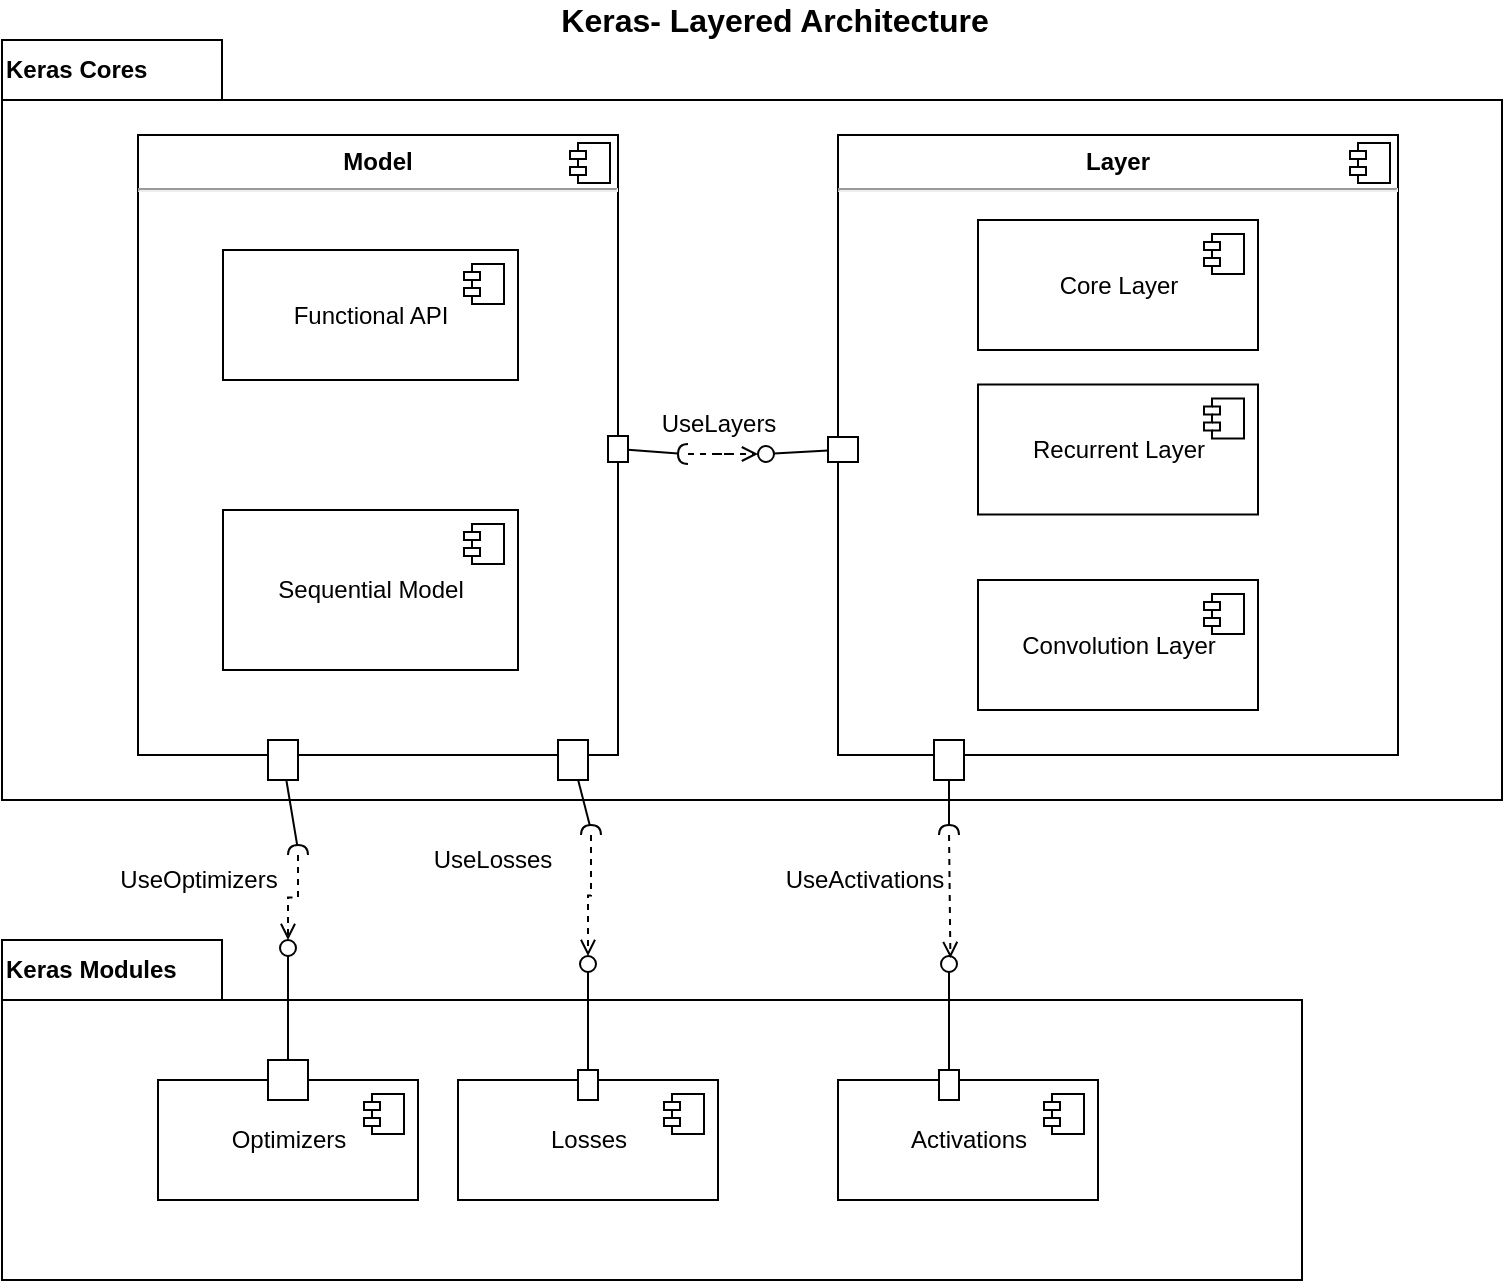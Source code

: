 <mxfile version="15.8.2" type="device"><diagram id="4KAAeBbDJw7cSpLO_Y5t" name="Page-1"><mxGraphModel dx="868" dy="450" grid="1" gridSize="10" guides="1" tooltips="1" connect="1" arrows="1" fold="1" page="1" pageScale="1" pageWidth="850" pageHeight="1100" math="0" shadow="0"><root><mxCell id="0"/><mxCell id="1" parent="0"/><mxCell id="92oY9o18-2S9cG6u_Iwh-113" value="Keras Modules" style="shape=folder;fontStyle=1;tabWidth=110;tabHeight=30;tabPosition=left;html=1;boundedLbl=1;labelInHeader=1;container=1;collapsible=0;recursiveResize=0;fillColor=default;align=left;" parent="1" vertex="1"><mxGeometry x="50" y="530" width="650" height="170" as="geometry"/></mxCell><mxCell id="92oY9o18-2S9cG6u_Iwh-111" value="Keras Cores" style="shape=folder;fontStyle=1;tabWidth=110;tabHeight=30;tabPosition=left;html=1;boundedLbl=1;labelInHeader=1;container=1;collapsible=0;recursiveResize=0;fillColor=default;align=left;" parent="1" vertex="1"><mxGeometry x="50" y="80" width="750" height="380" as="geometry"/></mxCell><mxCell id="92oY9o18-2S9cG6u_Iwh-31" value="&lt;p style=&quot;margin: 0px ; margin-top: 6px ; text-align: center&quot;&gt;&lt;b&gt;Layer&lt;/b&gt;&lt;/p&gt;&lt;hr&gt;&lt;p style=&quot;margin: 0px ; margin-left: 8px&quot;&gt;&lt;br&gt;&lt;br&gt;&lt;/p&gt;" style="align=left;overflow=fill;html=1;dropTarget=0;fillColor=default;" parent="1" vertex="1"><mxGeometry x="468" y="127.5" width="280" height="310" as="geometry"/></mxCell><mxCell id="92oY9o18-2S9cG6u_Iwh-32" value="" style="shape=component;jettyWidth=8;jettyHeight=4;align=left;" parent="92oY9o18-2S9cG6u_Iwh-31" vertex="1"><mxGeometry x="1" width="20" height="20" relative="1" as="geometry"><mxPoint x="-24" y="4" as="offset"/></mxGeometry></mxCell><mxCell id="92oY9o18-2S9cG6u_Iwh-29" value="&lt;p style=&quot;margin: 0px ; margin-top: 6px ; text-align: center&quot;&gt;&lt;b&gt;Model&lt;/b&gt;&lt;/p&gt;&lt;hr&gt;&lt;p style=&quot;margin: 0px ; margin-left: 8px&quot;&gt;&lt;br&gt;&lt;br&gt;&lt;/p&gt;" style="align=left;overflow=fill;html=1;dropTarget=0;fillColor=default;" parent="1" vertex="1"><mxGeometry x="118" y="127.5" width="240" height="310" as="geometry"/></mxCell><mxCell id="92oY9o18-2S9cG6u_Iwh-30" value="" style="shape=component;jettyWidth=8;jettyHeight=4;align=left;" parent="92oY9o18-2S9cG6u_Iwh-29" vertex="1"><mxGeometry x="1" width="20" height="20" relative="1" as="geometry"><mxPoint x="-24" y="4" as="offset"/></mxGeometry></mxCell><mxCell id="92oY9o18-2S9cG6u_Iwh-6" value="Sequential Model" style="html=1;dropTarget=0;" parent="1" vertex="1"><mxGeometry x="160.5" y="315" width="147.5" height="80" as="geometry"/></mxCell><mxCell id="92oY9o18-2S9cG6u_Iwh-7" value="" style="shape=module;jettyWidth=8;jettyHeight=4;" parent="92oY9o18-2S9cG6u_Iwh-6" vertex="1"><mxGeometry x="1" width="20" height="20" relative="1" as="geometry"><mxPoint x="-27" y="7" as="offset"/></mxGeometry></mxCell><mxCell id="92oY9o18-2S9cG6u_Iwh-9" value="Activations" style="html=1;dropTarget=0;" parent="1" vertex="1"><mxGeometry x="468" y="600" width="130" height="60" as="geometry"/></mxCell><mxCell id="92oY9o18-2S9cG6u_Iwh-10" value="" style="shape=module;jettyWidth=8;jettyHeight=4;" parent="92oY9o18-2S9cG6u_Iwh-9" vertex="1"><mxGeometry x="1" width="20" height="20" relative="1" as="geometry"><mxPoint x="-27" y="7" as="offset"/></mxGeometry></mxCell><mxCell id="92oY9o18-2S9cG6u_Iwh-11" value="Losses" style="html=1;dropTarget=0;" parent="1" vertex="1"><mxGeometry x="278" y="600" width="130" height="60" as="geometry"/></mxCell><mxCell id="92oY9o18-2S9cG6u_Iwh-12" value="" style="shape=module;jettyWidth=8;jettyHeight=4;" parent="92oY9o18-2S9cG6u_Iwh-11" vertex="1"><mxGeometry x="1" width="20" height="20" relative="1" as="geometry"><mxPoint x="-27" y="7" as="offset"/></mxGeometry></mxCell><mxCell id="92oY9o18-2S9cG6u_Iwh-13" value="Optimizers" style="html=1;dropTarget=0;" parent="1" vertex="1"><mxGeometry x="128" y="600" width="130" height="60" as="geometry"/></mxCell><mxCell id="92oY9o18-2S9cG6u_Iwh-14" value="" style="shape=module;jettyWidth=8;jettyHeight=4;" parent="92oY9o18-2S9cG6u_Iwh-13" vertex="1"><mxGeometry x="1" width="20" height="20" relative="1" as="geometry"><mxPoint x="-27" y="7" as="offset"/></mxGeometry></mxCell><mxCell id="92oY9o18-2S9cG6u_Iwh-15" value="Functional API" style="html=1;dropTarget=0;" parent="1" vertex="1"><mxGeometry x="160.5" y="185" width="147.5" height="65" as="geometry"/></mxCell><mxCell id="92oY9o18-2S9cG6u_Iwh-16" value="" style="shape=module;jettyWidth=8;jettyHeight=4;" parent="92oY9o18-2S9cG6u_Iwh-15" vertex="1"><mxGeometry x="1" width="20" height="20" relative="1" as="geometry"><mxPoint x="-27" y="7" as="offset"/></mxGeometry></mxCell><mxCell id="92oY9o18-2S9cG6u_Iwh-23" value="Core Layer" style="html=1;dropTarget=0;" parent="1" vertex="1"><mxGeometry x="538" y="170" width="140" height="65" as="geometry"/></mxCell><mxCell id="92oY9o18-2S9cG6u_Iwh-24" value="" style="shape=module;jettyWidth=8;jettyHeight=4;" parent="92oY9o18-2S9cG6u_Iwh-23" vertex="1"><mxGeometry x="1" width="20" height="20" relative="1" as="geometry"><mxPoint x="-27" y="7" as="offset"/></mxGeometry></mxCell><mxCell id="92oY9o18-2S9cG6u_Iwh-25" value="Recurrent Layer" style="html=1;dropTarget=0;" parent="1" vertex="1"><mxGeometry x="538" y="252.25" width="140" height="65" as="geometry"/></mxCell><mxCell id="92oY9o18-2S9cG6u_Iwh-26" value="" style="shape=module;jettyWidth=8;jettyHeight=4;" parent="92oY9o18-2S9cG6u_Iwh-25" vertex="1"><mxGeometry x="1" width="20" height="20" relative="1" as="geometry"><mxPoint x="-27" y="7" as="offset"/></mxGeometry></mxCell><mxCell id="92oY9o18-2S9cG6u_Iwh-27" value="Convolution Layer" style="html=1;dropTarget=0;" parent="1" vertex="1"><mxGeometry x="538" y="350" width="140" height="65" as="geometry"/></mxCell><mxCell id="92oY9o18-2S9cG6u_Iwh-28" value="" style="shape=module;jettyWidth=8;jettyHeight=4;" parent="92oY9o18-2S9cG6u_Iwh-27" vertex="1"><mxGeometry x="1" width="20" height="20" relative="1" as="geometry"><mxPoint x="-27" y="7" as="offset"/></mxGeometry></mxCell><mxCell id="92oY9o18-2S9cG6u_Iwh-43" value="" style="html=1;rounded=0;fillColor=default;align=left;" parent="1" vertex="1"><mxGeometry x="463" y="278.5" width="15" height="12.5" as="geometry"/></mxCell><mxCell id="92oY9o18-2S9cG6u_Iwh-44" value="" style="endArrow=none;html=1;rounded=0;align=center;verticalAlign=top;endFill=0;labelBackgroundColor=none;endSize=2;" parent="1" source="92oY9o18-2S9cG6u_Iwh-43" target="92oY9o18-2S9cG6u_Iwh-45" edge="1"><mxGeometry relative="1" as="geometry"/></mxCell><mxCell id="92oY9o18-2S9cG6u_Iwh-45" value="" style="ellipse;html=1;fontSize=11;align=center;fillColor=none;points=[];aspect=fixed;resizable=0;verticalAlign=bottom;labelPosition=center;verticalLabelPosition=top;flipH=1;" parent="1" vertex="1"><mxGeometry x="428" y="283" width="8" height="8" as="geometry"/></mxCell><mxCell id="92oY9o18-2S9cG6u_Iwh-46" value="" style="html=1;rounded=0;fillColor=default;align=left;" parent="1" vertex="1"><mxGeometry x="353" y="278" width="10" height="13" as="geometry"/></mxCell><mxCell id="92oY9o18-2S9cG6u_Iwh-47" value="" style="endArrow=none;html=1;rounded=0;align=center;verticalAlign=top;endFill=0;labelBackgroundColor=none;endSize=2;" parent="1" source="92oY9o18-2S9cG6u_Iwh-46" target="92oY9o18-2S9cG6u_Iwh-48" edge="1"><mxGeometry relative="1" as="geometry"/></mxCell><mxCell id="92oY9o18-2S9cG6u_Iwh-50" style="edgeStyle=orthogonalEdgeStyle;rounded=0;orthogonalLoop=1;jettySize=auto;html=1;dashed=1;endArrow=open;endFill=0;" parent="1" source="92oY9o18-2S9cG6u_Iwh-48" target="92oY9o18-2S9cG6u_Iwh-45" edge="1"><mxGeometry relative="1" as="geometry"/></mxCell><mxCell id="92oY9o18-2S9cG6u_Iwh-48" value="" style="shape=requiredInterface;html=1;fontSize=11;align=center;fillColor=none;points=[];aspect=fixed;resizable=0;verticalAlign=bottom;labelPosition=center;verticalLabelPosition=top;flipH=1;" parent="1" vertex="1"><mxGeometry x="388" y="282" width="5" height="10" as="geometry"/></mxCell><mxCell id="92oY9o18-2S9cG6u_Iwh-51" value="UseLayers" style="text;html=1;align=center;verticalAlign=middle;resizable=0;points=[];autosize=1;strokeColor=none;fillColor=none;" parent="1" vertex="1"><mxGeometry x="373" y="262" width="70" height="20" as="geometry"/></mxCell><mxCell id="92oY9o18-2S9cG6u_Iwh-66" value="" style="html=1;rounded=0;fillColor=default;align=left;" parent="1" vertex="1"><mxGeometry x="183" y="590" width="20" height="20" as="geometry"/></mxCell><mxCell id="92oY9o18-2S9cG6u_Iwh-67" value="" style="endArrow=none;html=1;rounded=0;align=center;verticalAlign=top;endFill=0;labelBackgroundColor=none;endSize=2;" parent="1" source="92oY9o18-2S9cG6u_Iwh-66" target="92oY9o18-2S9cG6u_Iwh-68" edge="1"><mxGeometry relative="1" as="geometry"/></mxCell><mxCell id="92oY9o18-2S9cG6u_Iwh-68" value="" style="ellipse;html=1;fontSize=11;align=center;fillColor=none;points=[];aspect=fixed;resizable=0;verticalAlign=bottom;labelPosition=center;verticalLabelPosition=top;flipH=1;" parent="1" vertex="1"><mxGeometry x="189" y="530" width="8" height="8" as="geometry"/></mxCell><mxCell id="92oY9o18-2S9cG6u_Iwh-71" value="" style="html=1;rounded=0;fillColor=default;align=left;" parent="1" vertex="1"><mxGeometry x="183" y="430" width="15" height="20" as="geometry"/></mxCell><mxCell id="92oY9o18-2S9cG6u_Iwh-72" value="" style="endArrow=none;html=1;rounded=0;align=center;verticalAlign=top;endFill=0;labelBackgroundColor=none;endSize=2;" parent="1" source="92oY9o18-2S9cG6u_Iwh-71" target="92oY9o18-2S9cG6u_Iwh-73" edge="1"><mxGeometry relative="1" as="geometry"/></mxCell><mxCell id="92oY9o18-2S9cG6u_Iwh-75" style="edgeStyle=orthogonalEdgeStyle;rounded=0;orthogonalLoop=1;jettySize=auto;html=1;endArrow=open;endFill=0;dashed=1;" parent="1" source="92oY9o18-2S9cG6u_Iwh-73" target="92oY9o18-2S9cG6u_Iwh-68" edge="1"><mxGeometry relative="1" as="geometry"/></mxCell><mxCell id="92oY9o18-2S9cG6u_Iwh-73" value="" style="shape=requiredInterface;html=1;fontSize=11;align=center;fillColor=none;points=[];aspect=fixed;resizable=0;verticalAlign=bottom;labelPosition=center;verticalLabelPosition=top;flipH=1;rotation=90;" parent="1" vertex="1"><mxGeometry x="195.5" y="480" width="5" height="10" as="geometry"/></mxCell><mxCell id="92oY9o18-2S9cG6u_Iwh-76" value="UseOptimizers&lt;span style=&quot;color: rgba(0 , 0 , 0 , 0) ; font-family: monospace ; font-size: 0px&quot;&gt;%3CmxGraphModel%3E%3Croot%3E%3CmxCell%20id%3D%220%22%2F%3E%3CmxCell%20id%3D%221%22%20parent%3D%220%22%2F%3E%3CmxCell%20id%3D%222%22%20value%3D%22UseLayers%22%20style%3D%22text%3Bhtml%3D1%3Balign%3Dcenter%3BverticalAlign%3Dmiddle%3Bresizable%3D0%3Bpoints%3D%5B%5D%3Bautosize%3D1%3BstrokeColor%3Dnone%3BfillColor%3Dnone%3B%22%20vertex%3D%221%22%20parent%3D%221%22%3E%3CmxGeometry%20x%3D%22465%22%20y%3D%22262%22%20width%3D%2270%22%20height%3D%2220%22%20as%3D%22geometry%22%2F%3E%3C%2FmxCell%3E%3C%2Froot%3E%3C%2FmxGraphModel%3EOp&lt;/span&gt;" style="text;html=1;align=center;verticalAlign=middle;resizable=0;points=[];autosize=1;strokeColor=none;fillColor=none;" parent="1" vertex="1"><mxGeometry x="103" y="490" width="90" height="20" as="geometry"/></mxCell><mxCell id="92oY9o18-2S9cG6u_Iwh-77" value="" style="html=1;rounded=0;fillColor=default;align=left;" parent="1" vertex="1"><mxGeometry x="338" y="595" width="10" height="15" as="geometry"/></mxCell><mxCell id="92oY9o18-2S9cG6u_Iwh-78" value="" style="endArrow=none;html=1;rounded=0;align=center;verticalAlign=top;endFill=0;labelBackgroundColor=none;endSize=2;" parent="1" source="92oY9o18-2S9cG6u_Iwh-77" target="92oY9o18-2S9cG6u_Iwh-79" edge="1"><mxGeometry relative="1" as="geometry"/></mxCell><mxCell id="92oY9o18-2S9cG6u_Iwh-79" value="" style="ellipse;html=1;fontSize=11;align=center;fillColor=none;points=[];aspect=fixed;resizable=0;verticalAlign=bottom;labelPosition=center;verticalLabelPosition=top;flipH=1;" parent="1" vertex="1"><mxGeometry x="339" y="538" width="8" height="8" as="geometry"/></mxCell><mxCell id="92oY9o18-2S9cG6u_Iwh-93" value="" style="html=1;rounded=0;fillColor=default;align=left;" parent="1" vertex="1"><mxGeometry x="328" y="430" width="15" height="20" as="geometry"/></mxCell><mxCell id="92oY9o18-2S9cG6u_Iwh-94" value="" style="endArrow=none;html=1;rounded=0;align=center;verticalAlign=top;endFill=0;labelBackgroundColor=none;endSize=2;" parent="1" source="92oY9o18-2S9cG6u_Iwh-93" target="92oY9o18-2S9cG6u_Iwh-96" edge="1"><mxGeometry relative="1" as="geometry"/></mxCell><mxCell id="92oY9o18-2S9cG6u_Iwh-95" style="edgeStyle=orthogonalEdgeStyle;rounded=0;orthogonalLoop=1;jettySize=auto;html=1;endArrow=open;endFill=0;dashed=1;" parent="1" source="92oY9o18-2S9cG6u_Iwh-96" target="92oY9o18-2S9cG6u_Iwh-79" edge="1"><mxGeometry relative="1" as="geometry"><mxPoint x="339.5" y="520" as="targetPoint"/></mxGeometry></mxCell><mxCell id="92oY9o18-2S9cG6u_Iwh-96" value="" style="shape=requiredInterface;html=1;fontSize=11;align=center;fillColor=none;points=[];aspect=fixed;resizable=0;verticalAlign=bottom;labelPosition=center;verticalLabelPosition=top;flipH=1;rotation=90;" parent="1" vertex="1"><mxGeometry x="342" y="470" width="5" height="10" as="geometry"/></mxCell><mxCell id="92oY9o18-2S9cG6u_Iwh-97" value="UseLosses&lt;span style=&quot;color: rgba(0 , 0 , 0 , 0) ; font-family: monospace ; font-size: 0px&quot;&gt;%3CmxGraphModel%3E%3Croot%3E%3CmxCell%20id%3D%220%22%2F%3E%3CmxCell%20id%3D%221%22%20parent%3D%220%22%2F%3E%3CmxCell%20id%3D%222%22%20value%3D%22UseLayers%22%20style%3D%22text%3Bhtml%3D1%3Balign%3Dcenter%3BverticalAlign%3Dmiddle%3Bresizable%3D0%3Bpoints%3D%5B%5D%3Bautosize%3D1%3BstrokeColor%3Dnone%3BfillColor%3Dnone%3B%22%20vertex%3D%221%22%20parent%3D%221%22%3E%3CmxGeometry%20x%3D%22465%22%20y%3D%22262%22%20width%3D%2270%22%20height%3D%2220%22%20as%3D%22geometry%22%2F%3E%3C%2FmxCell%3E%3C%2Froot%3E%3C%2FmxGraphModel%3EOp&lt;/span&gt;" style="text;html=1;align=center;verticalAlign=middle;resizable=0;points=[];autosize=1;strokeColor=none;fillColor=none;" parent="1" vertex="1"><mxGeometry x="259.5" y="480" width="70" height="20" as="geometry"/></mxCell><mxCell id="92oY9o18-2S9cG6u_Iwh-98" value="" style="html=1;rounded=0;fillColor=default;align=left;" parent="1" vertex="1"><mxGeometry x="516" y="430" width="15" height="20" as="geometry"/></mxCell><mxCell id="92oY9o18-2S9cG6u_Iwh-99" value="" style="endArrow=none;html=1;rounded=0;align=center;verticalAlign=top;endFill=0;labelBackgroundColor=none;endSize=2;" parent="1" source="92oY9o18-2S9cG6u_Iwh-98" target="92oY9o18-2S9cG6u_Iwh-101" edge="1"><mxGeometry relative="1" as="geometry"/></mxCell><mxCell id="92oY9o18-2S9cG6u_Iwh-100" style="edgeStyle=orthogonalEdgeStyle;rounded=0;orthogonalLoop=1;jettySize=auto;html=1;endArrow=open;endFill=0;dashed=1;entryX=0.417;entryY=0.125;entryDx=0;entryDy=0;entryPerimeter=0;" parent="1" source="92oY9o18-2S9cG6u_Iwh-101" target="92oY9o18-2S9cG6u_Iwh-110" edge="1"><mxGeometry relative="1" as="geometry"><mxPoint x="526" y="530" as="targetPoint"/><Array as="points"><mxPoint x="524" y="539"/></Array></mxGeometry></mxCell><mxCell id="92oY9o18-2S9cG6u_Iwh-101" value="" style="shape=requiredInterface;html=1;fontSize=11;align=center;fillColor=none;points=[];aspect=fixed;resizable=0;verticalAlign=bottom;labelPosition=center;verticalLabelPosition=top;flipH=1;rotation=90;" parent="1" vertex="1"><mxGeometry x="521" y="470" width="5" height="10" as="geometry"/></mxCell><mxCell id="92oY9o18-2S9cG6u_Iwh-102" value="UseActivations&lt;span style=&quot;color: rgba(0 , 0 , 0 , 0) ; font-family: monospace ; font-size: 0px&quot;&gt;%3CmxGraphModel%3E%3Croot%3E%3CmxCell%20id%3D%220%22%2F%3E%3CmxCell%20id%3D%221%22%20parent%3D%220%22%2F%3E%3CmxCell%20id%3D%222%22%20value%3D%22UseLayers%22%20style%3D%22text%3Bhtml%3D1%3Balign%3Dcenter%3BverticalAlign%3Dmiddle%3Bresizable%3D0%3Bpoints%3D%5B%5D%3Bautosize%3D1%3BstrokeColor%3Dnone%3BfillColor%3Dnone%3B%22%20vertex%3D%221%22%20parent%3D%221%22%3E%3CmxGeometry%20x%3D%22465%22%20y%3D%22262%22%20width%3D%2270%22%20height%3D%2220%22%20as%3D%22geometry%22%2F%3E%3C%2FmxCell%3E%3C%2Froot%3E%3C%2FmxGraphModel%3EOp&lt;/span&gt;" style="text;html=1;align=center;verticalAlign=middle;resizable=0;points=[];autosize=1;strokeColor=none;fillColor=none;" parent="1" vertex="1"><mxGeometry x="436" y="490" width="90" height="20" as="geometry"/></mxCell><mxCell id="92oY9o18-2S9cG6u_Iwh-108" value="" style="html=1;rounded=0;fillColor=default;align=left;" parent="1" vertex="1"><mxGeometry x="518.5" y="595" width="10" height="15" as="geometry"/></mxCell><mxCell id="92oY9o18-2S9cG6u_Iwh-109" value="" style="endArrow=none;html=1;rounded=0;align=center;verticalAlign=top;endFill=0;labelBackgroundColor=none;endSize=2;" parent="1" source="92oY9o18-2S9cG6u_Iwh-108" target="92oY9o18-2S9cG6u_Iwh-110" edge="1"><mxGeometry relative="1" as="geometry"/></mxCell><mxCell id="92oY9o18-2S9cG6u_Iwh-110" value="" style="ellipse;html=1;fontSize=11;align=center;fillColor=none;points=[];aspect=fixed;resizable=0;verticalAlign=bottom;labelPosition=center;verticalLabelPosition=top;flipH=1;" parent="1" vertex="1"><mxGeometry x="519.5" y="538" width="8" height="8" as="geometry"/></mxCell><mxCell id="4n5nNYrDbRhPf8qQeXMA-1" value="&lt;b&gt;&lt;font style=&quot;font-size: 16px&quot;&gt;Keras- Layered Architecture&lt;/font&gt;&lt;/b&gt;" style="text;html=1;align=center;verticalAlign=middle;resizable=0;points=[];autosize=1;strokeColor=none;fillColor=none;" parent="1" vertex="1"><mxGeometry x="321" y="60" width="230" height="20" as="geometry"/></mxCell></root></mxGraphModel></diagram></mxfile>